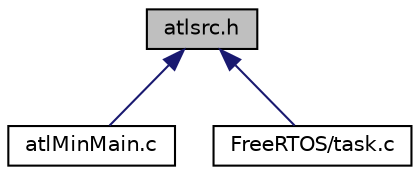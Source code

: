 digraph "atlsrc.h"
{
  edge [fontname="Helvetica",fontsize="10",labelfontname="Helvetica",labelfontsize="10"];
  node [fontname="Helvetica",fontsize="10",shape=record];
  Node1 [label="atlsrc.h",height=0.2,width=0.4,color="black", fillcolor="grey75", style="filled", fontcolor="black"];
  Node1 -> Node2 [dir="back",color="midnightblue",fontsize="10",style="solid"];
  Node2 [label="atlMinMain.c",height=0.2,width=0.4,color="black", fillcolor="white", style="filled",URL="$atlMinMain_8c.html"];
  Node1 -> Node3 [dir="back",color="midnightblue",fontsize="10",style="solid"];
  Node3 [label="FreeRTOS/task.c",height=0.2,width=0.4,color="black", fillcolor="white", style="filled",URL="$task_8c.html"];
}
